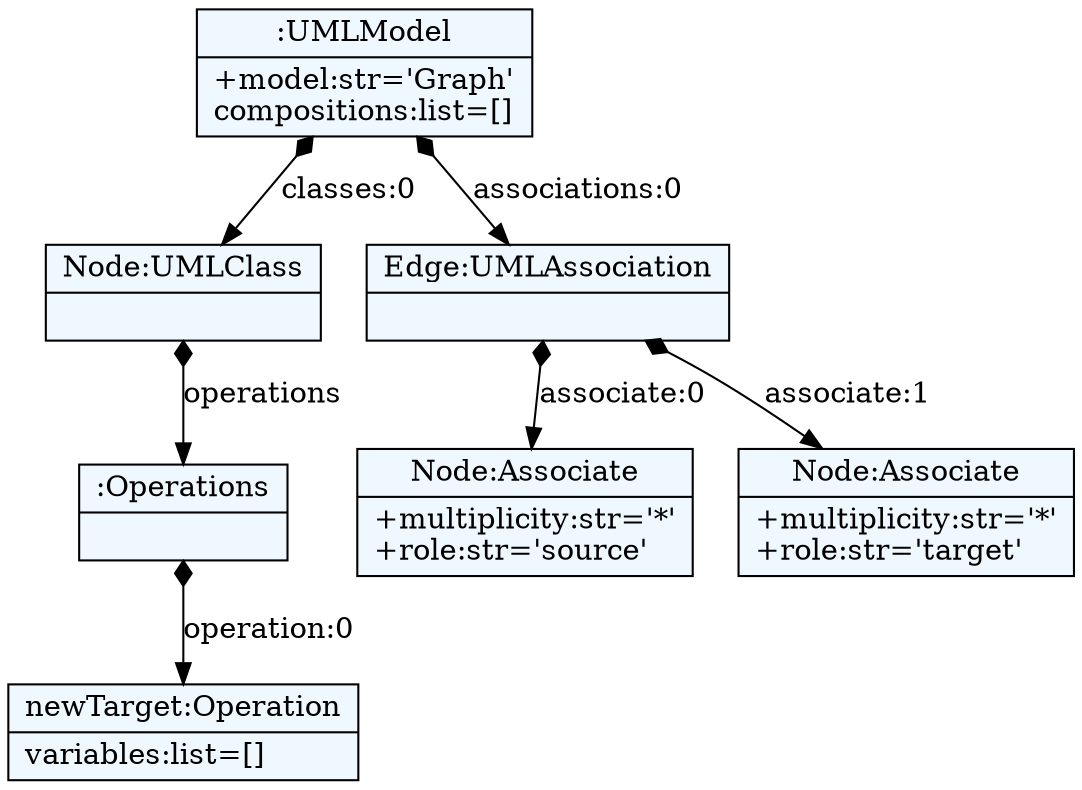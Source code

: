 
    digraph textX {
    fontname = "Bitstream Vera Sans"
    fontsize = 8
    node[
        shape=record,
        style=filled,
        fillcolor=aliceblue
    ]
    nodesep = 0.3
    edge[dir=black,arrowtail=empty]


4561069536 -> 4561071072 [label="classes:0" arrowtail=diamond dir=both]
4561071072 -> 4561070880 [label="operations" arrowtail=diamond dir=both]
4561070880 -> 4561070400 [label="operation:0" arrowtail=diamond dir=both]
4561070400[label="{newTarget:Operation|variables:list=[]\l}"]
4561070880[label="{:Operations|}"]
4561071072[label="{Node:UMLClass|}"]
4561069536 -> 4561070832 [label="associations:0" arrowtail=diamond dir=both]
4561070832 -> 4561069776 [label="associate:0" arrowtail=diamond dir=both]
4561069776[label="{Node:Associate|+multiplicity:str='*'\l+role:str='source'\l}"]
4561070832 -> 4560955856 [label="associate:1" arrowtail=diamond dir=both]
4560955856[label="{Node:Associate|+multiplicity:str='*'\l+role:str='target'\l}"]
4561070832[label="{Edge:UMLAssociation|}"]
4561069536[label="{:UMLModel|+model:str='Graph'\lcompositions:list=[]\l}"]

}

